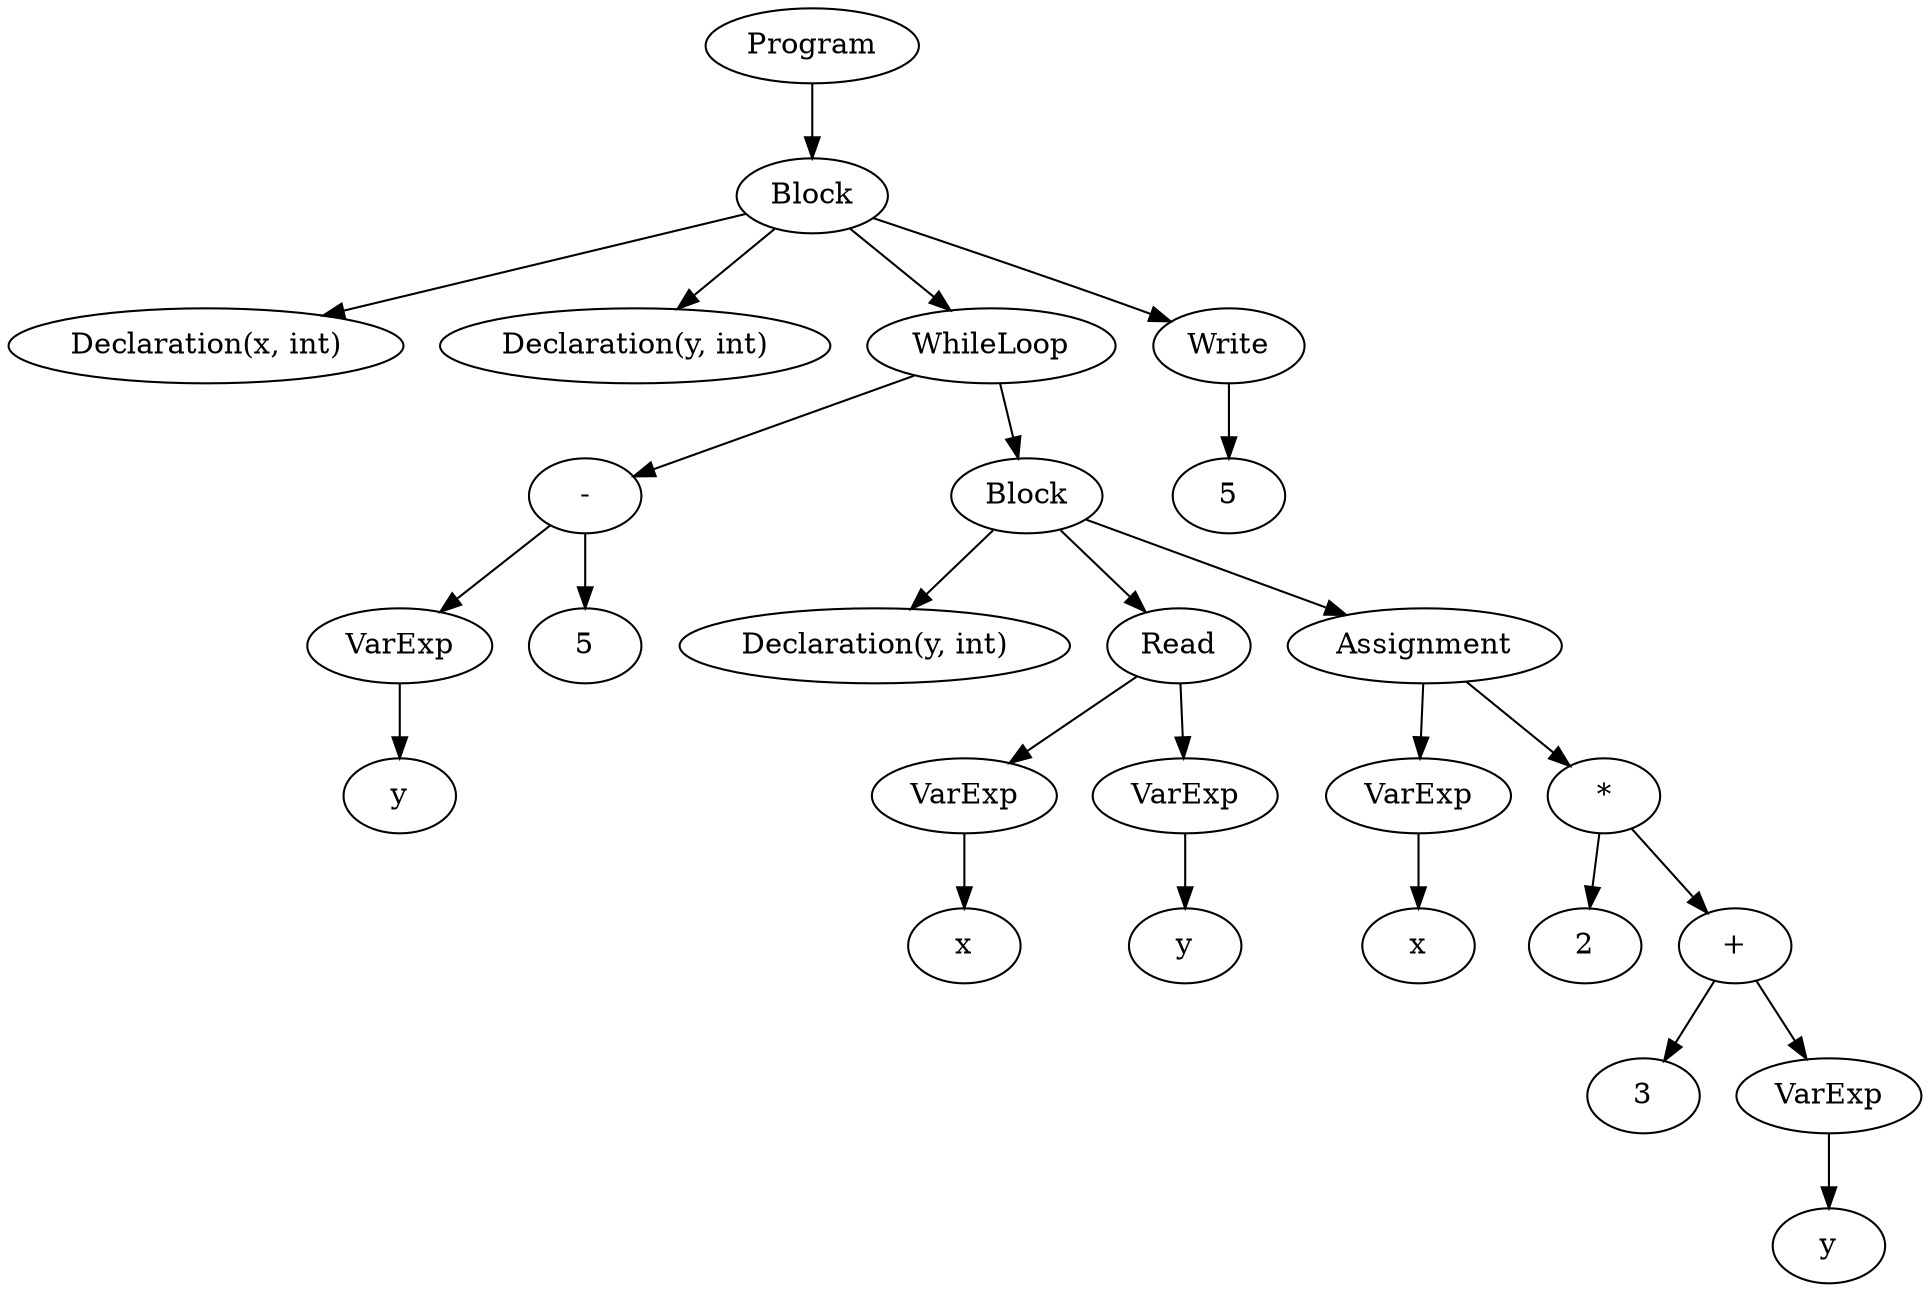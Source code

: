 digraph {
	0 [label=Program]
	1 [label=Block]
	0 -> 1
	2 [label="Declaration(x, int)"]
	1 -> 2
	3 [label="Declaration(y, int)"]
	1 -> 3
	4 [label=WhileLoop]
	1 -> 4
	5 [label="-"]
	4 -> 5
	6 [label=VarExp]
	5 -> 6
	7 [label=y]
	6 -> 7
	8 [label=5]
	5 -> 8
	9 [label=Block]
	4 -> 9
	10 [label="Declaration(y, int)"]
	9 -> 10
	11 [label=Read]
	9 -> 11
	12 [label=VarExp]
	11 -> 12
	13 [label=x]
	12 -> 13
	14 [label=VarExp]
	11 -> 14
	15 [label=y]
	14 -> 15
	16 [label=Assignment]
	9 -> 16
	17 [label=VarExp]
	16 -> 17
	18 [label=x]
	17 -> 18
	19 [label="*"]
	16 -> 19
	20 [label=2]
	19 -> 20
	21 [label="+"]
	19 -> 21
	22 [label=3]
	21 -> 22
	23 [label=VarExp]
	21 -> 23
	24 [label=y]
	23 -> 24
	25 [label=Write]
	1 -> 25
	26 [label=5]
	25 -> 26
}
